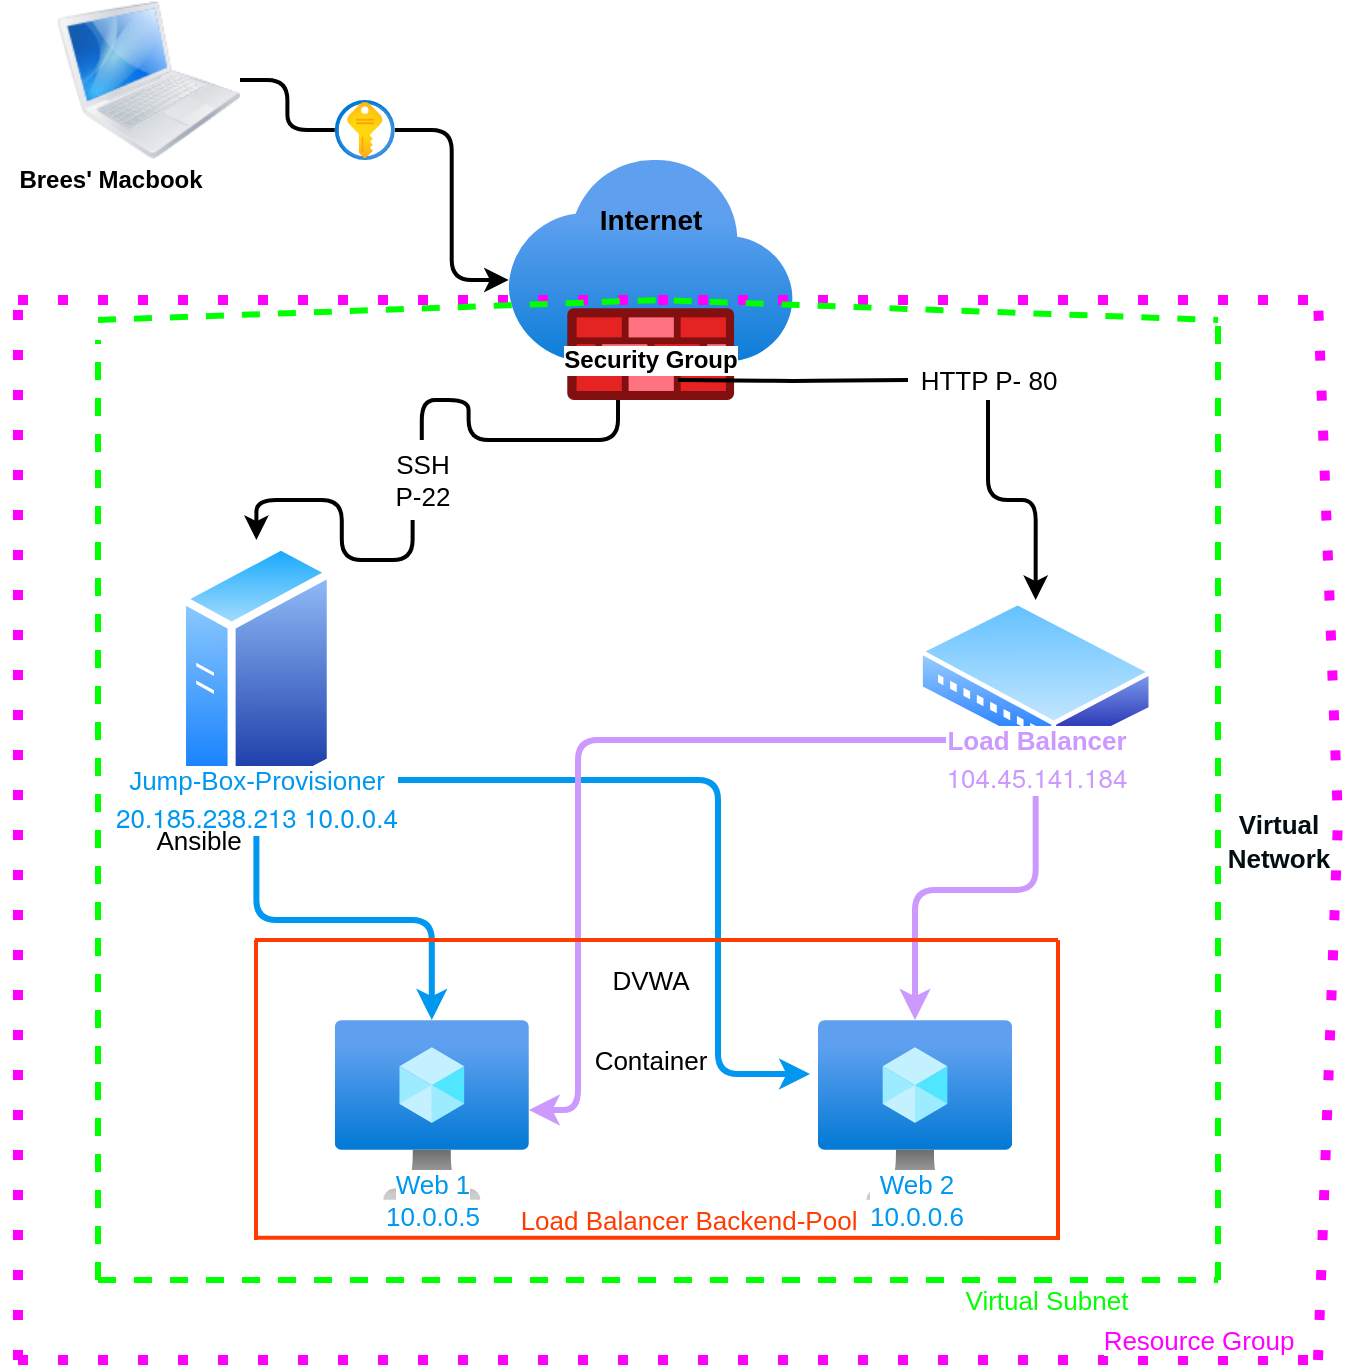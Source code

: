 <mxfile version="15.3.1" type="google"><diagram id="LD1ipoM5kwqB1y4bCNXO" name="Page-1"><mxGraphModel dx="798" dy="646" grid="1" gridSize="10" guides="1" tooltips="1" connect="1" arrows="1" fold="1" page="1" pageScale="1" pageWidth="850" pageHeight="1100" math="0" shadow="0"><root><mxCell id="0"/><mxCell id="1" parent="0"/><mxCell id="Al5gNmHoZcWBpX18wXBf-5" value="" style="edgeStyle=orthogonalEdgeStyle;rounded=1;orthogonalLoop=1;jettySize=auto;html=1;startArrow=none;strokeWidth=2;" edge="1" parent="1" source="Al5gNmHoZcWBpX18wXBf-6" target="Al5gNmHoZcWBpX18wXBf-3"><mxGeometry relative="1" as="geometry"/></mxCell><mxCell id="Al5gNmHoZcWBpX18wXBf-1" value="" style="image;html=1;image=img/lib/clip_art/computers/MacBook_128x128.png" vertex="1" parent="1"><mxGeometry x="60" y="120" width="91" height="80" as="geometry"/></mxCell><mxCell id="Al5gNmHoZcWBpX18wXBf-10" value="" style="edgeStyle=orthogonalEdgeStyle;rounded=1;orthogonalLoop=1;jettySize=auto;html=1;exitX=0.385;exitY=1;exitDx=0;exitDy=0;exitPerimeter=0;strokeWidth=2;startArrow=none;" edge="1" parent="1" source="Al5gNmHoZcWBpX18wXBf-45" target="Al5gNmHoZcWBpX18wXBf-9"><mxGeometry relative="1" as="geometry"/></mxCell><mxCell id="Al5gNmHoZcWBpX18wXBf-12" value="" style="edgeStyle=orthogonalEdgeStyle;rounded=1;orthogonalLoop=1;jettySize=auto;html=1;strokeWidth=2;startArrow=none;" edge="1" parent="1" source="Al5gNmHoZcWBpX18wXBf-43" target="Al5gNmHoZcWBpX18wXBf-11"><mxGeometry relative="1" as="geometry"><mxPoint x="370" y="310" as="sourcePoint"/></mxGeometry></mxCell><mxCell id="Al5gNmHoZcWBpX18wXBf-3" value="" style="aspect=fixed;html=1;points=[];align=center;image;fontSize=12;image=img/lib/azure2/networking/Firewalls.svg;" vertex="1" parent="1"><mxGeometry x="285.34" y="200" width="142" height="120" as="geometry"/></mxCell><mxCell id="Al5gNmHoZcWBpX18wXBf-16" value="" style="edgeStyle=orthogonalEdgeStyle;orthogonalLoop=1;jettySize=auto;html=1;fillColor=#1ba1e2;strokeColor=#0097F0;strokeWidth=3;rounded=1;" edge="1" parent="1" source="Al5gNmHoZcWBpX18wXBf-9" target="Al5gNmHoZcWBpX18wXBf-14"><mxGeometry relative="1" as="geometry"/></mxCell><mxCell id="Al5gNmHoZcWBpX18wXBf-18" value="" style="edgeStyle=orthogonalEdgeStyle;orthogonalLoop=1;jettySize=auto;html=1;fillColor=#fff2cc;strokeColor=#0097F0;strokeWidth=3;rounded=1;entryX=-0.041;entryY=0.3;entryDx=0;entryDy=0;entryPerimeter=0;" edge="1" parent="1" source="Al5gNmHoZcWBpX18wXBf-9" target="Al5gNmHoZcWBpX18wXBf-15"><mxGeometry relative="1" as="geometry"><mxPoint x="390" y="510" as="targetPoint"/><Array as="points"><mxPoint x="390" y="510"/><mxPoint x="390" y="657"/></Array></mxGeometry></mxCell><mxCell id="Al5gNmHoZcWBpX18wXBf-9" value="" style="aspect=fixed;perimeter=ellipsePerimeter;html=1;align=center;shadow=0;dashed=0;spacingTop=3;image;image=img/lib/active_directory/generic_server.svg;" vertex="1" parent="1"><mxGeometry x="120.0" y="390" width="78.4" height="140" as="geometry"/></mxCell><mxCell id="Al5gNmHoZcWBpX18wXBf-17" value="" style="edgeStyle=orthogonalEdgeStyle;orthogonalLoop=1;jettySize=auto;html=1;fillColor=#dae8fc;strokeColor=#CC99FF;rounded=1;strokeWidth=3;" edge="1" parent="1" source="Al5gNmHoZcWBpX18wXBf-11" target="Al5gNmHoZcWBpX18wXBf-15"><mxGeometry relative="1" as="geometry"/></mxCell><mxCell id="Al5gNmHoZcWBpX18wXBf-19" value="" style="edgeStyle=orthogonalEdgeStyle;rounded=1;orthogonalLoop=1;jettySize=auto;html=1;fillColor=#6a00ff;strokeColor=#CC99FF;strokeWidth=3;" edge="1" parent="1" source="Al5gNmHoZcWBpX18wXBf-11" target="Al5gNmHoZcWBpX18wXBf-14"><mxGeometry relative="1" as="geometry"><mxPoint x="320" y="520" as="targetPoint"/><Array as="points"><mxPoint x="320" y="490"/><mxPoint x="320" y="675"/></Array></mxGeometry></mxCell><mxCell id="Al5gNmHoZcWBpX18wXBf-11" value="" style="aspect=fixed;perimeter=ellipsePerimeter;html=1;align=center;shadow=0;dashed=0;spacingTop=3;image;image=img/lib/active_directory/wiring_hub.svg;" vertex="1" parent="1"><mxGeometry x="490" y="420" width="117.65" height="80" as="geometry"/></mxCell><mxCell id="Al5gNmHoZcWBpX18wXBf-14" value="" style="aspect=fixed;html=1;points=[];align=center;image;fontSize=12;image=img/lib/azure2/compute/Virtual_Machine.svg;" vertex="1" parent="1"><mxGeometry x="198.4" y="630" width="97.03" height="90" as="geometry"/></mxCell><mxCell id="Al5gNmHoZcWBpX18wXBf-15" value="" style="aspect=fixed;html=1;points=[];align=center;image;fontSize=12;image=img/lib/azure2/compute/Virtual_Machine.svg;" vertex="1" parent="1"><mxGeometry x="440" y="630" width="97.03" height="90" as="geometry"/></mxCell><mxCell id="Al5gNmHoZcWBpX18wXBf-21" value="" style="endArrow=none;dashed=1;html=1;dashPattern=1 3;strokeWidth=5;fillColor=#f8cecc;strokeColor=#FF00FF;rounded=1;" edge="1" parent="1"><mxGeometry width="50" height="50" relative="1" as="geometry"><mxPoint x="40" y="800" as="sourcePoint"/><mxPoint x="40" y="270" as="targetPoint"/><Array as="points"><mxPoint x="40" y="650"/><mxPoint x="40" y="520"/><mxPoint x="40" y="410"/></Array></mxGeometry></mxCell><mxCell id="Al5gNmHoZcWBpX18wXBf-23" value="" style="endArrow=none;dashed=1;html=1;dashPattern=1 3;strokeWidth=5;fillColor=#e1d5e7;strokeColor=#FF00FF;" edge="1" parent="1"><mxGeometry width="50" height="50" relative="1" as="geometry"><mxPoint x="40" y="270" as="sourcePoint"/><mxPoint x="690" y="270" as="targetPoint"/></mxGeometry></mxCell><mxCell id="Al5gNmHoZcWBpX18wXBf-24" value="" style="endArrow=none;dashed=1;html=1;dashPattern=1 3;strokeWidth=5;fillColor=#e1d5e7;strokeColor=#FF00FF;" edge="1" parent="1"><mxGeometry width="50" height="50" relative="1" as="geometry"><mxPoint x="690" y="800" as="sourcePoint"/><mxPoint x="690" y="270" as="targetPoint"/><Array as="points"><mxPoint x="700" y="530"/></Array></mxGeometry></mxCell><mxCell id="Al5gNmHoZcWBpX18wXBf-25" value="" style="endArrow=none;dashed=1;html=1;dashPattern=1 3;strokeWidth=5;fillColor=#e1d5e7;strokeColor=#FF00FF;" edge="1" parent="1"><mxGeometry width="50" height="50" relative="1" as="geometry"><mxPoint x="40" y="800" as="sourcePoint"/><mxPoint x="690" y="800" as="targetPoint"/></mxGeometry></mxCell><mxCell id="Al5gNmHoZcWBpX18wXBf-26" value="" style="endArrow=none;dashed=1;html=1;strokeWidth=3;fillColor=#d5e8d4;strokeColor=#00FF00;" edge="1" parent="1"><mxGeometry width="50" height="50" relative="1" as="geometry"><mxPoint x="80" y="760" as="sourcePoint"/><mxPoint x="80" y="290" as="targetPoint"/></mxGeometry></mxCell><mxCell id="Al5gNmHoZcWBpX18wXBf-27" value="" style="endArrow=none;dashed=1;html=1;strokeWidth=3;strokeColor=#00FF00;" edge="1" parent="1"><mxGeometry width="50" height="50" relative="1" as="geometry"><mxPoint x="80" y="760" as="sourcePoint"/><mxPoint x="640" y="760" as="targetPoint"/></mxGeometry></mxCell><mxCell id="Al5gNmHoZcWBpX18wXBf-28" value="" style="endArrow=none;dashed=1;html=1;strokeWidth=3;strokeColor=#00FF00;" edge="1" parent="1"><mxGeometry width="50" height="50" relative="1" as="geometry"><mxPoint x="80" y="280" as="sourcePoint"/><mxPoint x="640" y="280" as="targetPoint"/><Array as="points"><mxPoint x="360" y="270"/></Array></mxGeometry></mxCell><mxCell id="Al5gNmHoZcWBpX18wXBf-29" value="" style="endArrow=none;dashed=1;html=1;strokeWidth=3;strokeColor=#00FF00;" edge="1" parent="1"><mxGeometry width="50" height="50" relative="1" as="geometry"><mxPoint x="640" y="760" as="sourcePoint"/><mxPoint x="640" y="280" as="targetPoint"/><Array as="points"><mxPoint x="640" y="530"/></Array></mxGeometry></mxCell><mxCell id="Al5gNmHoZcWBpX18wXBf-6" value="" style="aspect=fixed;html=1;points=[];align=center;image;fontSize=12;image=img/lib/azure2/security/Key_Vaults.svg;" vertex="1" parent="1"><mxGeometry x="198.4" y="170" width="30" height="30" as="geometry"/></mxCell><mxCell id="Al5gNmHoZcWBpX18wXBf-30" value="" style="edgeStyle=orthogonalEdgeStyle;rounded=1;orthogonalLoop=1;jettySize=auto;html=1;endArrow=none;strokeWidth=2;" edge="1" parent="1" source="Al5gNmHoZcWBpX18wXBf-1" target="Al5gNmHoZcWBpX18wXBf-6"><mxGeometry relative="1" as="geometry"><mxPoint x="151" y="159.941" as="sourcePoint"/><mxPoint x="285.34" y="259.941" as="targetPoint"/></mxGeometry></mxCell><mxCell id="Al5gNmHoZcWBpX18wXBf-31" value="Brees' Macbook" style="text;html=1;align=center;verticalAlign=middle;resizable=0;points=[];autosize=1;strokeColor=none;fillColor=none;fontSize=12;fontStyle=1;labelBackgroundColor=none;" vertex="1" parent="1"><mxGeometry x="31" y="200" width="110" height="20" as="geometry"/></mxCell><mxCell id="Al5gNmHoZcWBpX18wXBf-33" value="&lt;b&gt;&lt;font style=&quot;font-size: 14px&quot;&gt;Internet&lt;/font&gt;&lt;/b&gt;" style="text;html=1;align=center;verticalAlign=middle;resizable=0;points=[];autosize=1;strokeColor=none;fillColor=none;fontSize=13;" vertex="1" parent="1"><mxGeometry x="321.34" y="220" width="70" height="20" as="geometry"/></mxCell><mxCell id="Al5gNmHoZcWBpX18wXBf-34" value="Security Group" style="text;html=1;align=center;verticalAlign=middle;resizable=0;points=[];autosize=1;strokeColor=none;fillColor=none;fontSize=12;fontStyle=1;labelBackgroundColor=default;" vertex="1" parent="1"><mxGeometry x="306.34" y="290" width="100" height="20" as="geometry"/></mxCell><mxCell id="Al5gNmHoZcWBpX18wXBf-35" value="Resource Group" style="text;html=1;align=center;verticalAlign=middle;resizable=0;points=[];autosize=1;strokeColor=none;fillColor=none;fontSize=13;fontStyle=0;fontColor=#FF00FF;labelBackgroundColor=default;" vertex="1" parent="1"><mxGeometry x="575" y="780" width="110" height="20" as="geometry"/></mxCell><mxCell id="Al5gNmHoZcWBpX18wXBf-36" value="&lt;font color=&quot;#020e14&quot; style=&quot;font-size: 13px&quot;&gt;Virtual &lt;br&gt;Network&lt;/font&gt;" style="text;html=1;align=center;verticalAlign=middle;resizable=0;points=[];autosize=1;strokeColor=none;fillColor=none;fontSize=14;fontColor=#FF00FF;labelBackgroundColor=default;fontStyle=1" vertex="1" parent="1"><mxGeometry x="635" y="520" width="70" height="40" as="geometry"/></mxCell><mxCell id="Al5gNmHoZcWBpX18wXBf-37" value="Virtual Subnet" style="text;html=1;align=center;verticalAlign=middle;resizable=0;points=[];autosize=1;strokeColor=none;fillColor=none;fontSize=13;fontColor=#00FF00;labelBackgroundColor=default;" vertex="1" parent="1"><mxGeometry x="503.83" y="760" width="100" height="20" as="geometry"/></mxCell><mxCell id="Al5gNmHoZcWBpX18wXBf-39" value="&lt;font color=&quot;#cc99ff&quot;&gt;Load Balancer&lt;br&gt;&lt;/font&gt;&lt;p style=&quot;margin: 0px ; font-weight: normal ; font-stretch: normal ; line-height: normal ; font-family: &amp;#34;helvetica neue&amp;#34;&quot;&gt;&lt;font color=&quot;#cc99ff&quot;&gt;104.45.141.184&lt;/font&gt;&lt;/p&gt;" style="text;html=1;align=center;verticalAlign=middle;resizable=0;points=[];autosize=1;strokeColor=none;fillColor=none;fontSize=13;fontColor=#00FF00;labelBackgroundColor=default;fontStyle=1" vertex="1" parent="1"><mxGeometry x="493.83" y="480" width="110" height="40" as="geometry"/></mxCell><mxCell id="Al5gNmHoZcWBpX18wXBf-40" value="Jump-Box-Provisioner&lt;br&gt;&lt;p style=&quot;margin: 0px ; font-stretch: normal ; line-height: normal ; font-family: &amp;#34;helvetica neue&amp;#34;&quot;&gt;20.185.238.213 10.0.0.4&lt;/p&gt;" style="text;html=1;align=center;verticalAlign=middle;resizable=0;points=[];autosize=1;strokeColor=none;fillColor=none;fontSize=13;fontColor=#0097F0;labelBackgroundColor=default;" vertex="1" parent="1"><mxGeometry x="79.2" y="500" width="160" height="40" as="geometry"/></mxCell><mxCell id="Al5gNmHoZcWBpX18wXBf-41" value="&lt;span style=&quot;background-color: rgb(255 , 255 , 255)&quot;&gt;Web 1&lt;br&gt;10.0.0.5&lt;/span&gt;" style="text;html=1;align=center;verticalAlign=middle;resizable=0;points=[];autosize=1;strokeColor=none;fillColor=none;fontSize=13;fontColor=#0097F0;" vertex="1" parent="1"><mxGeometry x="216.91" y="700" width="60" height="40" as="geometry"/></mxCell><mxCell id="Al5gNmHoZcWBpX18wXBf-42" value="Web 2&lt;br&gt;10.0.0.6" style="text;html=1;align=center;verticalAlign=middle;resizable=0;points=[];autosize=1;strokeColor=none;fillColor=none;fontSize=13;fontColor=#0097F0;labelBackgroundColor=default;" vertex="1" parent="1"><mxGeometry x="458.52" y="700" width="60" height="40" as="geometry"/></mxCell><mxCell id="Al5gNmHoZcWBpX18wXBf-43" value="HTTP P- 80" style="text;html=1;align=center;verticalAlign=middle;resizable=0;points=[];autosize=1;strokeColor=none;fillColor=none;fontSize=13;fontColor=default;" vertex="1" parent="1"><mxGeometry x="485" y="300" width="80" height="20" as="geometry"/></mxCell><mxCell id="Al5gNmHoZcWBpX18wXBf-44" value="" style="edgeStyle=orthogonalEdgeStyle;rounded=1;orthogonalLoop=1;jettySize=auto;html=1;strokeWidth=2;endArrow=none;" edge="1" parent="1" target="Al5gNmHoZcWBpX18wXBf-43"><mxGeometry relative="1" as="geometry"><mxPoint x="370" y="310" as="sourcePoint"/><mxPoint x="548.825" y="420" as="targetPoint"/></mxGeometry></mxCell><mxCell id="Al5gNmHoZcWBpX18wXBf-45" value="SSH&lt;br&gt;P-22" style="text;html=1;align=center;verticalAlign=middle;resizable=0;points=[];autosize=1;strokeColor=none;fillColor=none;fontSize=13;fontColor=default;" vertex="1" parent="1"><mxGeometry x="221.92" y="340" width="40" height="40" as="geometry"/></mxCell><mxCell id="Al5gNmHoZcWBpX18wXBf-46" value="" style="edgeStyle=orthogonalEdgeStyle;rounded=1;orthogonalLoop=1;jettySize=auto;html=1;exitX=0.385;exitY=1;exitDx=0;exitDy=0;exitPerimeter=0;strokeWidth=2;endArrow=none;" edge="1" parent="1" source="Al5gNmHoZcWBpX18wXBf-3" target="Al5gNmHoZcWBpX18wXBf-45"><mxGeometry relative="1" as="geometry"><mxPoint x="340.01" y="320" as="sourcePoint"/><mxPoint x="159.2" y="390" as="targetPoint"/></mxGeometry></mxCell><mxCell id="Al5gNmHoZcWBpX18wXBf-47" value="" style="endArrow=none;html=1;fontSize=13;fontColor=default;strokeColor=#FF3C00;strokeWidth=2;" edge="1" parent="1"><mxGeometry width="50" height="50" relative="1" as="geometry"><mxPoint x="159" y="740" as="sourcePoint"/><mxPoint x="159" y="590" as="targetPoint"/></mxGeometry></mxCell><mxCell id="Al5gNmHoZcWBpX18wXBf-48" value="" style="endArrow=none;html=1;fontSize=13;fontColor=default;strokeColor=#FF3C00;strokeWidth=2;" edge="1" parent="1"><mxGeometry width="50" height="50" relative="1" as="geometry"><mxPoint x="158.4" y="590" as="sourcePoint"/><mxPoint x="560" y="590" as="targetPoint"/></mxGeometry></mxCell><mxCell id="Al5gNmHoZcWBpX18wXBf-49" value="" style="endArrow=none;html=1;fontSize=13;fontColor=default;strokeColor=#FF3C00;strokeWidth=2;" edge="1" parent="1"><mxGeometry width="50" height="50" relative="1" as="geometry"><mxPoint x="560" y="590" as="sourcePoint"/><mxPoint x="560" y="740" as="targetPoint"/></mxGeometry></mxCell><mxCell id="Al5gNmHoZcWBpX18wXBf-50" value="" style="endArrow=none;html=1;fontSize=13;fontColor=default;strokeColor=#FF3C00;strokeWidth=2;" edge="1" parent="1"><mxGeometry width="50" height="50" relative="1" as="geometry"><mxPoint x="158.4" y="738.82" as="sourcePoint"/><mxPoint x="560" y="739" as="targetPoint"/></mxGeometry></mxCell><mxCell id="Al5gNmHoZcWBpX18wXBf-51" value="Load Balancer Backend-Pool" style="text;html=1;align=center;verticalAlign=middle;resizable=0;points=[];autosize=1;strokeColor=none;fillColor=none;fontSize=13;fontColor=#FF3C00;" vertex="1" parent="1"><mxGeometry x="285.34" y="720" width="180" height="20" as="geometry"/></mxCell><mxCell id="Al5gNmHoZcWBpX18wXBf-52" value="Ansible" style="text;html=1;align=center;verticalAlign=middle;resizable=0;points=[];autosize=1;strokeColor=none;fillColor=none;fontSize=13;fontColor=#000000;" vertex="1" parent="1"><mxGeometry x="100" y="530" width="60" height="20" as="geometry"/></mxCell><mxCell id="Al5gNmHoZcWBpX18wXBf-53" value="DVWA" style="text;html=1;align=center;verticalAlign=middle;resizable=0;points=[];autosize=1;strokeColor=none;fillColor=none;fontSize=13;fontColor=#000000;" vertex="1" parent="1"><mxGeometry x="331.34" y="600" width="50" height="20" as="geometry"/></mxCell><mxCell id="Al5gNmHoZcWBpX18wXBf-54" value="Container" style="text;html=1;align=center;verticalAlign=middle;resizable=0;points=[];autosize=1;strokeColor=none;fillColor=none;fontSize=13;fontColor=#000000;" vertex="1" parent="1"><mxGeometry x="321.34" y="640" width="70" height="20" as="geometry"/></mxCell></root></mxGraphModel></diagram></mxfile>